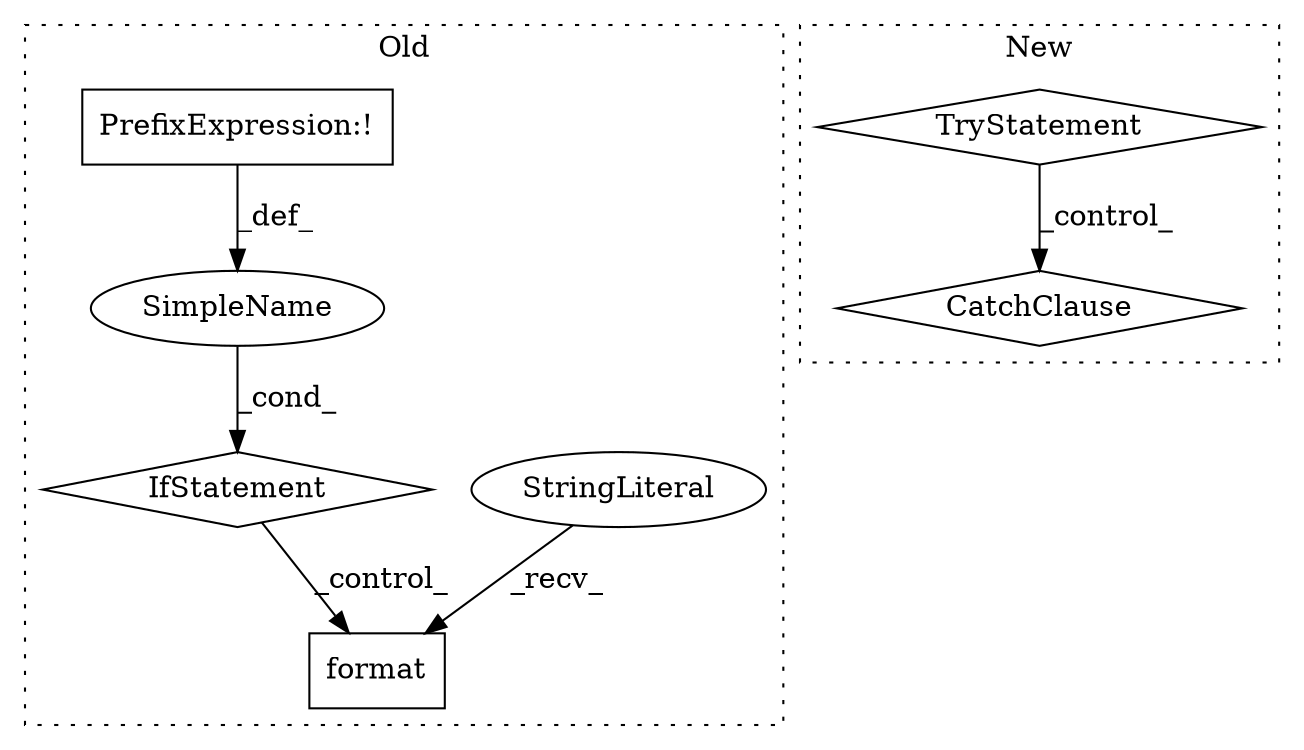 digraph G {
subgraph cluster0 {
1 [label="format" a="32" s="3373,3395" l="7,1" shape="box"];
4 [label="StringLiteral" a="45" s="3333" l="39" shape="ellipse"];
5 [label="IfStatement" a="25" s="3192,3222" l="4,2" shape="diamond"];
6 [label="SimpleName" a="42" s="" l="" shape="ellipse"];
7 [label="PrefixExpression:!" a="38" s="3196" l="1" shape="box"];
label = "Old";
style="dotted";
}
subgraph cluster1 {
2 [label="TryStatement" a="54" s="2401" l="4" shape="diamond"];
3 [label="CatchClause" a="12" s="2469,2507" l="15,2" shape="diamond"];
label = "New";
style="dotted";
}
2 -> 3 [label="_control_"];
4 -> 1 [label="_recv_"];
5 -> 1 [label="_control_"];
6 -> 5 [label="_cond_"];
7 -> 6 [label="_def_"];
}